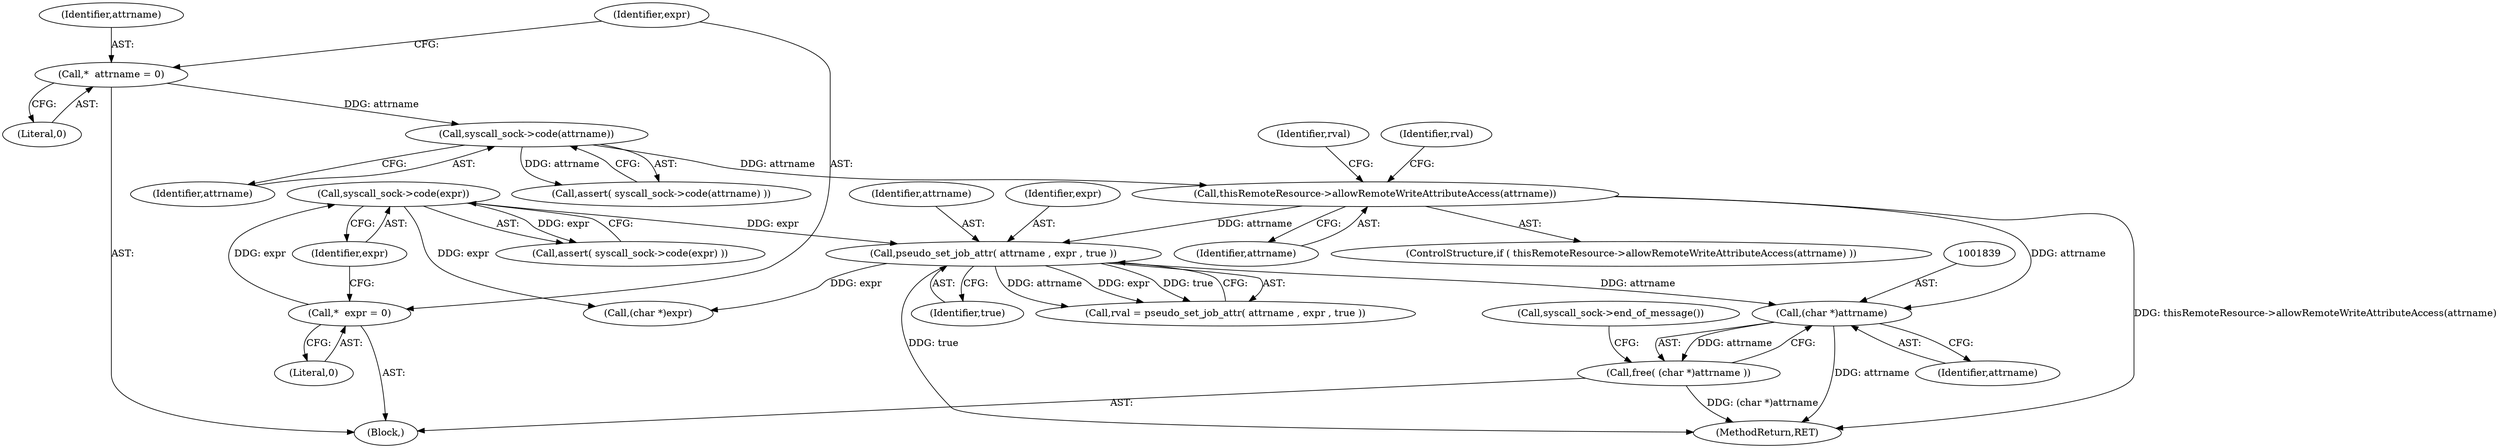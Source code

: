 digraph "0_htcondor_5e5571d1a431eb3c61977b6dd6ec90186ef79867_4@pointer" {
"1001838" [label="(Call,(char *)attrname)"];
"1001789" [label="(Call,thisRemoteResource->allowRemoteWriteAttributeAccess(attrname))"];
"1001779" [label="(Call,syscall_sock->code(attrname))"];
"1001768" [label="(Call,*  attrname = 0)"];
"1001794" [label="(Call,pseudo_set_job_attr( attrname , expr , true ))"];
"1001776" [label="(Call,syscall_sock->code(expr))"];
"1001772" [label="(Call,*  expr = 0)"];
"1001837" [label="(Call,free( (char *)attrname ))"];
"1001778" [label="(Call,assert( syscall_sock->code(attrname) ))"];
"1001779" [label="(Call,syscall_sock->code(attrname))"];
"1001772" [label="(Call,*  expr = 0)"];
"1001840" [label="(Identifier,attrname)"];
"1001774" [label="(Literal,0)"];
"1001834" [label="(Call,(char *)expr)"];
"1001795" [label="(Identifier,attrname)"];
"1001797" [label="(Identifier,true)"];
"1001780" [label="(Identifier,attrname)"];
"1001770" [label="(Literal,0)"];
"1001794" [label="(Call,pseudo_set_job_attr( attrname , expr , true ))"];
"1001837" [label="(Call,free( (char *)attrname ))"];
"1001838" [label="(Call,(char *)attrname)"];
"1001777" [label="(Identifier,expr)"];
"1001789" [label="(Call,thisRemoteResource->allowRemoteWriteAttributeAccess(attrname))"];
"1001796" [label="(Identifier,expr)"];
"1001842" [label="(Call,syscall_sock->end_of_message())"];
"1001766" [label="(Block,)"];
"1001792" [label="(Call,rval = pseudo_set_job_attr( attrname , expr , true ))"];
"1001788" [label="(ControlStructure,if ( thisRemoteResource->allowRemoteWriteAttributeAccess(attrname) ))"];
"1001790" [label="(Identifier,attrname)"];
"1001775" [label="(Call,assert( syscall_sock->code(expr) ))"];
"1001776" [label="(Call,syscall_sock->code(expr))"];
"1001769" [label="(Identifier,attrname)"];
"1001806" [label="(Identifier,rval)"];
"1001793" [label="(Identifier,rval)"];
"1001773" [label="(Identifier,expr)"];
"1002472" [label="(MethodReturn,RET)"];
"1001768" [label="(Call,*  attrname = 0)"];
"1001838" -> "1001837"  [label="AST: "];
"1001838" -> "1001840"  [label="CFG: "];
"1001839" -> "1001838"  [label="AST: "];
"1001840" -> "1001838"  [label="AST: "];
"1001837" -> "1001838"  [label="CFG: "];
"1001838" -> "1002472"  [label="DDG: attrname"];
"1001838" -> "1001837"  [label="DDG: attrname"];
"1001789" -> "1001838"  [label="DDG: attrname"];
"1001794" -> "1001838"  [label="DDG: attrname"];
"1001789" -> "1001788"  [label="AST: "];
"1001789" -> "1001790"  [label="CFG: "];
"1001790" -> "1001789"  [label="AST: "];
"1001793" -> "1001789"  [label="CFG: "];
"1001806" -> "1001789"  [label="CFG: "];
"1001789" -> "1002472"  [label="DDG: thisRemoteResource->allowRemoteWriteAttributeAccess(attrname)"];
"1001779" -> "1001789"  [label="DDG: attrname"];
"1001789" -> "1001794"  [label="DDG: attrname"];
"1001779" -> "1001778"  [label="AST: "];
"1001779" -> "1001780"  [label="CFG: "];
"1001780" -> "1001779"  [label="AST: "];
"1001778" -> "1001779"  [label="CFG: "];
"1001779" -> "1001778"  [label="DDG: attrname"];
"1001768" -> "1001779"  [label="DDG: attrname"];
"1001768" -> "1001766"  [label="AST: "];
"1001768" -> "1001770"  [label="CFG: "];
"1001769" -> "1001768"  [label="AST: "];
"1001770" -> "1001768"  [label="AST: "];
"1001773" -> "1001768"  [label="CFG: "];
"1001794" -> "1001792"  [label="AST: "];
"1001794" -> "1001797"  [label="CFG: "];
"1001795" -> "1001794"  [label="AST: "];
"1001796" -> "1001794"  [label="AST: "];
"1001797" -> "1001794"  [label="AST: "];
"1001792" -> "1001794"  [label="CFG: "];
"1001794" -> "1002472"  [label="DDG: true"];
"1001794" -> "1001792"  [label="DDG: attrname"];
"1001794" -> "1001792"  [label="DDG: expr"];
"1001794" -> "1001792"  [label="DDG: true"];
"1001776" -> "1001794"  [label="DDG: expr"];
"1001794" -> "1001834"  [label="DDG: expr"];
"1001776" -> "1001775"  [label="AST: "];
"1001776" -> "1001777"  [label="CFG: "];
"1001777" -> "1001776"  [label="AST: "];
"1001775" -> "1001776"  [label="CFG: "];
"1001776" -> "1001775"  [label="DDG: expr"];
"1001772" -> "1001776"  [label="DDG: expr"];
"1001776" -> "1001834"  [label="DDG: expr"];
"1001772" -> "1001766"  [label="AST: "];
"1001772" -> "1001774"  [label="CFG: "];
"1001773" -> "1001772"  [label="AST: "];
"1001774" -> "1001772"  [label="AST: "];
"1001777" -> "1001772"  [label="CFG: "];
"1001837" -> "1001766"  [label="AST: "];
"1001842" -> "1001837"  [label="CFG: "];
"1001837" -> "1002472"  [label="DDG: (char *)attrname"];
}
